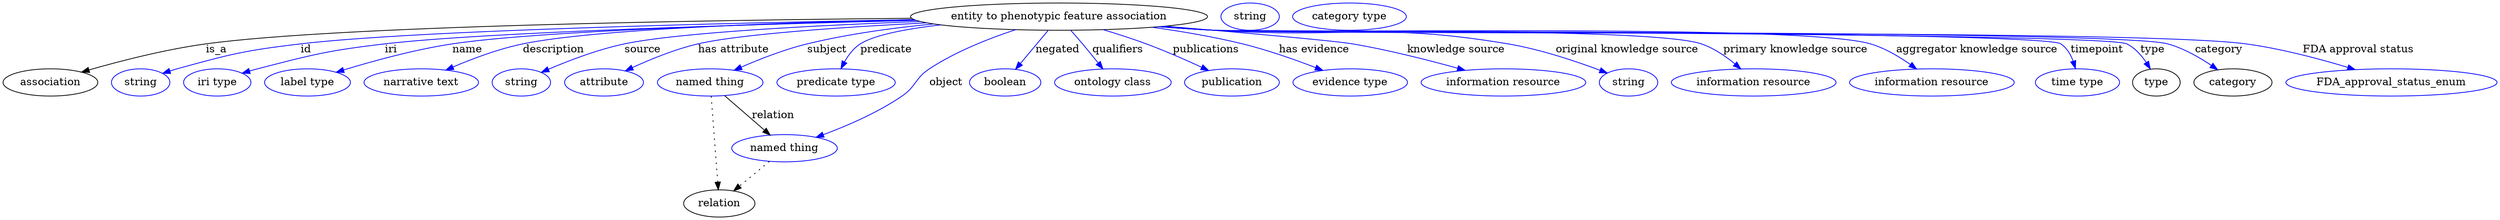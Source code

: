 digraph {
	graph [bb="0,0,3285.5,283"];
	node [label="\N"];
	"entity to phenotypic feature association"	[height=0.5,
		label="entity to phenotypic feature association",
		pos="1390.4,265",
		width=5.4342];
	association	[height=0.5,
		pos="62.394,178",
		width=1.7332];
	"entity to phenotypic feature association" -> association	[label=is_a,
		lp="281.39,221.5",
		pos="e,103.53,191.71 1196,262.81 923.18,260.31 440.86,252.6 267.39,229 214.07,221.75 154.45,206.36 113.31,194.55"];
	id	[color=blue,
		height=0.5,
		label=string,
		pos="181.39,178",
		width=1.0652];
	"entity to phenotypic feature association" -> id	[color=blue,
		label=id,
		lp="399.39,221.5",
		pos="e,210.38,190 1199.4,261.05 954.39,256.61 543.1,246.78 392.39,229 318.99,220.34 300.63,215.72 229.39,196 226.28,195.14 223.09,194.18 \
219.89,193.16",
		style=solid];
	iri	[color=blue,
		height=0.5,
		label="iri type",
		pos="282.39,178",
		width=1.2277];
	"entity to phenotypic feature association" -> iri	[color=blue,
		label=iri,
		lp="511.39,221.5",
		pos="e,315.3,190.21 1202.4,259.99 982.98,254.71 633.69,244.27 503.39,229 427.82,220.14 409.08,214.99 335.39,196 332.02,195.13 328.54,\
194.17 325.05,193.16",
		style=solid];
	name	[color=blue,
		height=0.5,
		label="label type",
		pos="401.39,178",
		width=1.5707];
	"entity to phenotypic feature association" -> name	[color=blue,
		label=name,
		lp="612.39,221.5",
		pos="e,439.31,191.48 1201.1,260.32 1003,255.65 705.26,246.05 592.39,229 542.77,221.5 487.43,206.23 449.15,194.52",
		style=solid];
	description	[color=blue,
		height=0.5,
		label="narrative text",
		pos="551.39,178",
		width=2.0943];
	"entity to phenotypic feature association" -> description	[color=blue,
		label=description,
		lp="724.89,221.5",
		pos="e,583.62,194.35 1198.9,261.15 1024.1,257.34 778.95,248.62 684.39,229 652.8,222.45 618.78,209.54 593.05,198.48",
		style=solid];
	source	[color=blue,
		height=0.5,
		label=string,
		pos="683.39,178",
		width=1.0652];
	"entity to phenotypic feature association" -> source	[color=blue,
		label=source,
		lp="842.39,221.5",
		pos="e,709.6,191.34 1207.2,258.6 1068.5,253.43 890.07,244.12 818.39,229 783.55,221.65 745.66,206.99 718.92,195.43",
		style=solid];
	"has attribute"	[color=blue,
		height=0.5,
		label=attribute,
		pos="791.39,178",
		width=1.4443];
	"entity to phenotypic feature association" -> "has attribute"	[color=blue,
		label="has attribute",
		lp="962.39,221.5",
		pos="e,819.63,193.33 1216.1,256.78 1104.7,251.08 970.97,241.92 915.39,229 885.26,221.99 852.88,208.73 828.77,197.62",
		style=solid];
	subject	[color=blue,
		height=0.5,
		label="named thing",
		pos="931.39,178",
		width=1.9318];
	"entity to phenotypic feature association" -> subject	[color=blue,
		label=subject,
		lp="1085.4,221.5",
		pos="e,962.98,194.08 1225.6,255.29 1172.1,250.16 1112.7,241.99 1059.4,229 1029.4,221.7 997.06,209.01 972.38,198.25",
		style=solid];
	predicate	[color=blue,
		height=0.5,
		label="predicate type",
		pos="1097.4,178",
		width=2.1665];
	"entity to phenotypic feature association" -> predicate	[color=blue,
		label=predicate,
		lp="1163.4,221.5",
		pos="e,1103.9,196.2 1235.1,254.06 1190.1,248.83 1148.1,240.92 1129.4,229 1120.5,223.33 1113.6,214.19 1108.5,205.27",
		style=solid];
	object	[color=blue,
		height=0.5,
		label="named thing",
		pos="1029.4,91",
		width=1.9318];
	"entity to phenotypic feature association" -> object	[color=blue,
		label=object,
		lp="1242.4,178",
		pos="e,1071,105.47 1333.6,247.72 1299.2,236.32 1255.3,219.01 1220.4,196 1201.5,183.54 1203.1,172.77 1184.4,160 1152.3,138.07 1112,120.64 \
1080.5,108.92",
		style=solid];
	negated	[color=blue,
		height=0.5,
		label=boolean,
		pos="1320.4,178",
		width=1.2999];
	"entity to phenotypic feature association" -> negated	[color=blue,
		label=negated,
		lp="1389.4,221.5",
		pos="e,1333.8,195.31 1376.2,246.8 1365.9,234.23 1351.7,217.01 1340.2,203.08",
		style=solid];
	qualifiers	[color=blue,
		height=0.5,
		label="ontology class",
		pos="1461.4,178",
		width=2.1304];
	"entity to phenotypic feature association" -> qualifiers	[color=blue,
		label=qualifiers,
		lp="1468.9,221.5",
		pos="e,1448.7,195.93 1406.6,246.79 1411.8,241.2 1417.4,234.91 1422.4,229 1429.1,221.01 1436.3,212.07 1442.5,203.97",
		style=solid];
	publications	[color=blue,
		height=0.5,
		label=publication,
		pos="1618.4,178",
		width=1.7332];
	"entity to phenotypic feature association" -> publications	[color=blue,
		label=publications,
		lp="1585.4,221.5",
		pos="e,1587.9,193.86 1449.3,247.8 1467.7,242.31 1488.1,235.83 1506.4,229 1530.8,219.91 1557.4,208.1 1578.6,198.24",
		style=solid];
	"has evidence"	[color=blue,
		height=0.5,
		label="evidence type",
		pos="1774.4,178",
		width=2.0943];
	"entity to phenotypic feature association" -> "has evidence"	[color=blue,
		label="has evidence",
		lp="1727.9,221.5",
		pos="e,1738.5,193.96 1514,251.01 1552.5,245.67 1595,238.47 1633.4,229 1666,220.96 1701.5,208.31 1728.8,197.75",
		style=solid];
	"knowledge source"	[color=blue,
		height=0.5,
		label="information resource",
		pos="1976.4,178",
		width=3.015];
	"entity to phenotypic feature association" -> "knowledge source"	[color=blue,
		label="knowledge source",
		lp="1914.9,221.5",
		pos="e,1926,194.07 1530.8,252.42 1631.7,243.91 1754.1,233.14 1778.4,229 1825.1,221.05 1876.9,207.79 1915.9,196.92",
		style=solid];
	"original knowledge source"	[color=blue,
		height=0.5,
		label=string,
		pos="2141.4,178",
		width=1.0652];
	"entity to phenotypic feature association" -> "original knowledge source"	[color=blue,
		label="original knowledge source",
		lp="2139.4,221.5",
		pos="e,2113.4,190.46 1526.3,252.03 1549.3,250.2 1573,248.45 1595.4,247 1767.7,235.86 1813.2,257.81 1983.4,229 2025.6,221.85 2072.2,206.11 \
2103.7,194.18",
		style=solid];
	"primary knowledge source"	[color=blue,
		height=0.5,
		label="information resource",
		pos="2306.4,178",
		width=3.015];
	"entity to phenotypic feature association" -> "primary knowledge source"	[color=blue,
		label="primary knowledge source",
		lp="2361.4,221.5",
		pos="e,2289.4,195.89 1524.3,251.83 1548,249.99 1572.4,248.28 1595.4,247 1666.6,243.05 2169.8,251.96 2237.4,229 2253.7,223.46 2269.5,212.61 \
2281.8,202.42",
		style=solid];
	"aggregator knowledge source"	[color=blue,
		height=0.5,
		label="information resource",
		pos="2541.4,178",
		width=3.015];
	"entity to phenotypic feature association" -> "aggregator knowledge source"	[color=blue,
		label="aggregator knowledge source",
		lp="2600.9,221.5",
		pos="e,2521.2,195.72 1523.2,251.78 1547.2,249.91 1572,248.21 1595.4,247 1691.4,242.03 2368.2,256.21 2460.4,229 2479.3,223.41 2498.3,212.14 \
2513,201.71",
		style=solid];
	timepoint	[color=blue,
		height=0.5,
		label="time type",
		pos="2733.4,178",
		width=1.5346];
	"entity to phenotypic feature association" -> timepoint	[color=blue,
		label=timepoint,
		lp="2759.4,221.5",
		pos="e,2730.6,196.46 1522.6,251.73 1546.8,249.86 1571.9,248.16 1595.4,247 1626.4,245.47 2685.6,246.15 2711.4,229 2719.3,223.74 2724.4,\
214.93 2727.7,206.16",
		style=solid];
	type	[height=0.5,
		pos="2837.4,178",
		width=0.86659];
	"entity to phenotypic feature association" -> type	[color=blue,
		label=type,
		lp="2832.4,221.5",
		pos="e,2829.4,195.77 1522.6,251.71 1546.8,249.84 1571.9,248.15 1595.4,247 1628.8,245.37 2768.5,243.89 2798.4,229 2809.1,223.67 2817.8,\
213.85 2824.2,204.31",
		style=solid];
	category	[height=0.5,
		pos="2938.4,178",
		width=1.4263];
	"entity to phenotypic feature association" -> category	[color=blue,
		label=category,
		lp="2919.9,221.5",
		pos="e,2918.2,194.79 1522.6,251.7 1546.8,249.83 1571.9,248.14 1595.4,247 1665.2,243.61 2785.1,247.66 2852.4,229 2873,223.28 2893.9,211.36 \
2909.9,200.6",
		style=solid];
	"FDA approval status"	[color=blue,
		height=0.5,
		label=FDA_approval_status_enum,
		pos="3146.4,178",
		width=3.8635];
	"entity to phenotypic feature association" -> "FDA approval status"	[color=blue,
		label="FDA approval status",
		lp="3103.9,221.5",
		pos="e,3098.8,194.92 1522.4,251.7 1546.6,249.82 1571.8,248.13 1595.4,247 1746.3,239.75 2805.6,249.29 2955.4,229 3001.1,222.81 3051.5,\
209.33 3089,197.92",
		style=solid];
	subject -> object	[label=relation,
		lp="1014.4,134.5",
		pos="e,1010.6,108.34 950.29,160.61 965.2,147.68 986.19,129.47 1002.8,115.07"];
	relation	[height=0.5,
		pos="943.39,18",
		width=1.2999];
	subject -> relation	[pos="e,942.09,36.188 932.7,159.79 934.78,132.48 938.84,78.994 941.31,46.38",
		style=dotted];
	object -> relation	[pos="e,962.35,34.647 1009.4,73.533 997.81,63.922 982.97,51.669 970.3,41.213",
		style=dotted];
	association_type	[color=blue,
		height=0.5,
		label=string,
		pos="1642.4,265",
		width=1.0652];
	association_category	[color=blue,
		height=0.5,
		label="category type",
		pos="1773.4,265",
		width=2.0762];
}
